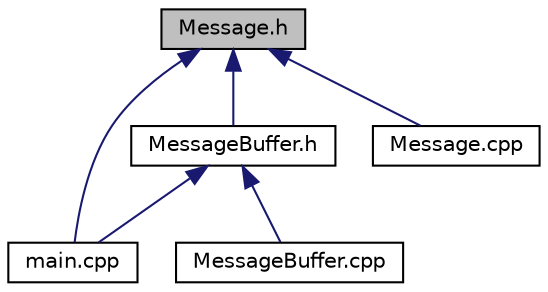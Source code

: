digraph "Message.h"
{
  edge [fontname="Helvetica",fontsize="10",labelfontname="Helvetica",labelfontsize="10"];
  node [fontname="Helvetica",fontsize="10",shape=record];
  Node1 [label="Message.h",height=0.2,width=0.4,color="black", fillcolor="grey75", style="filled", fontcolor="black"];
  Node1 -> Node2 [dir="back",color="midnightblue",fontsize="10",style="solid"];
  Node2 [label="main.cpp",height=0.2,width=0.4,color="black", fillcolor="white", style="filled",URL="$main_8cpp.html"];
  Node1 -> Node3 [dir="back",color="midnightblue",fontsize="10",style="solid"];
  Node3 [label="MessageBuffer.h",height=0.2,width=0.4,color="black", fillcolor="white", style="filled",URL="$_message_buffer_8h.html"];
  Node3 -> Node2 [dir="back",color="midnightblue",fontsize="10",style="solid"];
  Node3 -> Node4 [dir="back",color="midnightblue",fontsize="10",style="solid"];
  Node4 [label="MessageBuffer.cpp",height=0.2,width=0.4,color="black", fillcolor="white", style="filled",URL="$_message_buffer_8cpp.html"];
  Node1 -> Node5 [dir="back",color="midnightblue",fontsize="10",style="solid"];
  Node5 [label="Message.cpp",height=0.2,width=0.4,color="black", fillcolor="white", style="filled",URL="$_message_8cpp.html"];
}

